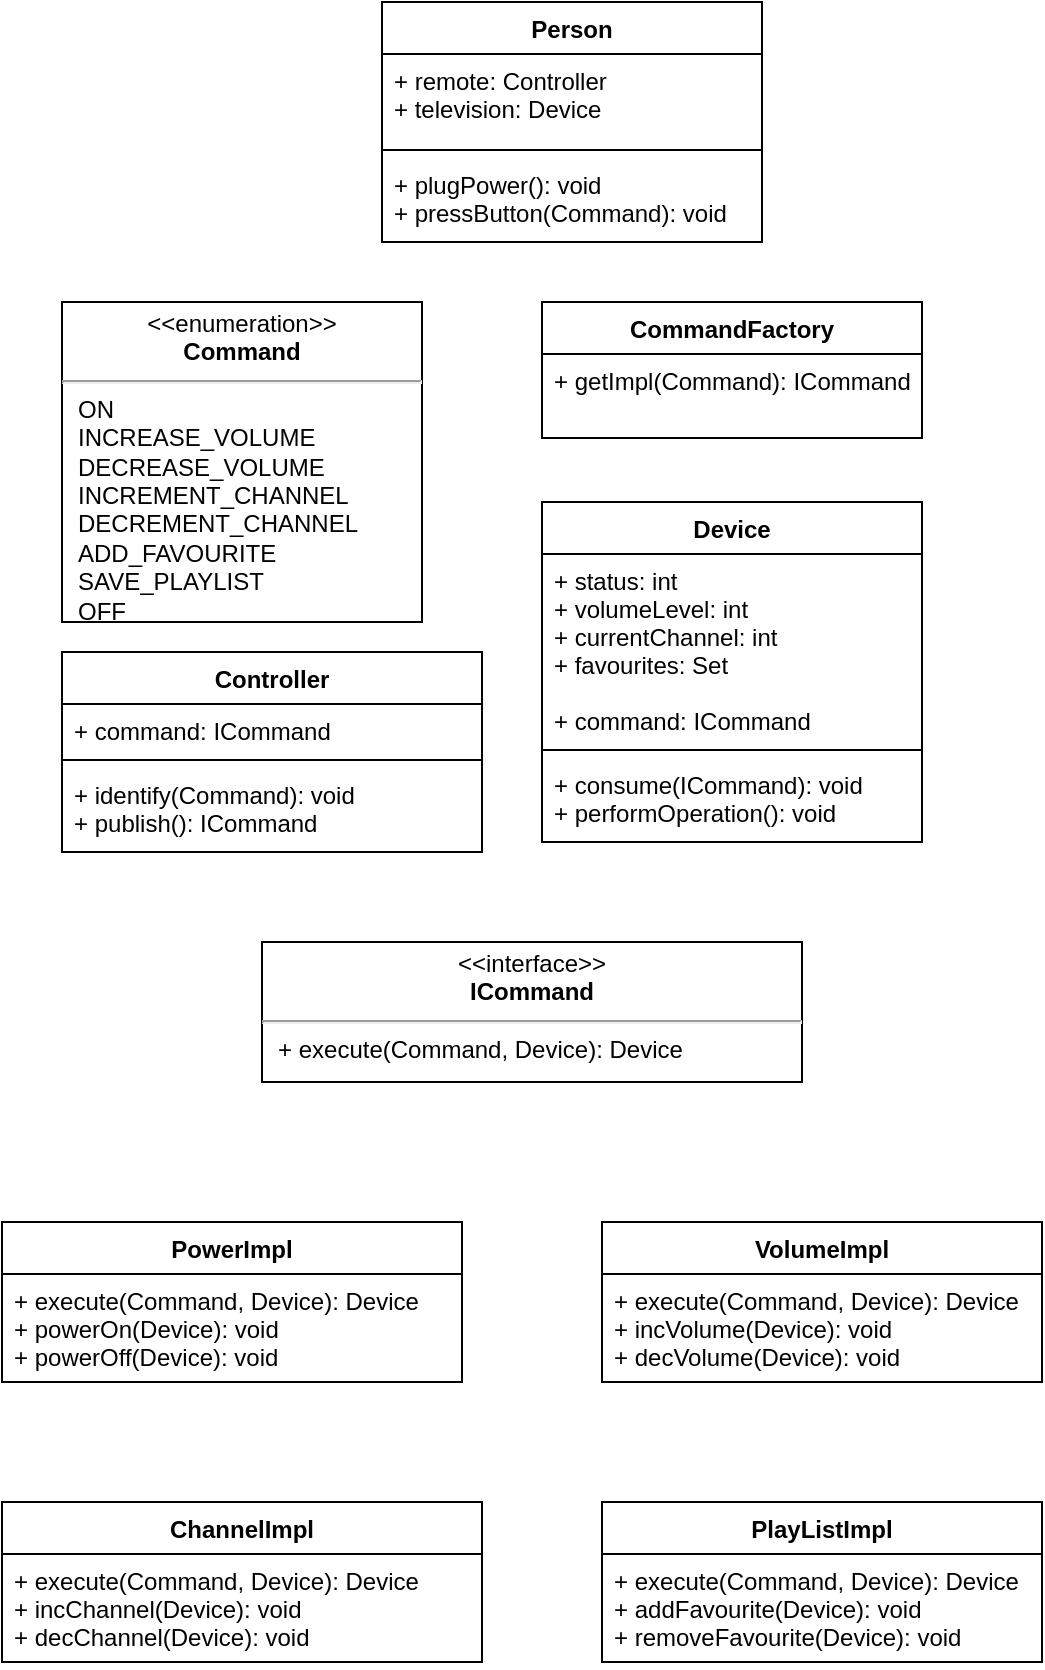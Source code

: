 <mxfile version="15.5.4" type="embed" pages="3"><diagram name="v3" id="lNLTmhuMAhpKl-hPJvGp"><mxGraphModel dx="739" dy="384" grid="1" gridSize="10" guides="1" tooltips="1" connect="1" arrows="1" fold="1" page="1" pageScale="1" pageWidth="827" pageHeight="1169" math="0" shadow="0"><root><mxCell id="0Zv1SSNFyU1vnvJWHNot-0"/><mxCell id="0Zv1SSNFyU1vnvJWHNot-1" parent="0Zv1SSNFyU1vnvJWHNot-0"/><mxCell id="0Zv1SSNFyU1vnvJWHNot-2" value="Person" style="swimlane;fontStyle=1;align=center;verticalAlign=top;childLayout=stackLayout;horizontal=1;startSize=26;horizontalStack=0;resizeParent=1;resizeParentMax=0;resizeLast=0;collapsible=1;marginBottom=0;" parent="0Zv1SSNFyU1vnvJWHNot-1" vertex="1"><mxGeometry x="370" y="210" width="190" height="120" as="geometry"/></mxCell><mxCell id="0Zv1SSNFyU1vnvJWHNot-3" value="+ remote: Controller&#10;+ television: Device" style="text;strokeColor=none;fillColor=none;align=left;verticalAlign=top;spacingLeft=4;spacingRight=4;overflow=hidden;rotatable=0;points=[[0,0.5],[1,0.5]];portConstraint=eastwest;" parent="0Zv1SSNFyU1vnvJWHNot-2" vertex="1"><mxGeometry y="26" width="190" height="44" as="geometry"/></mxCell><mxCell id="0Zv1SSNFyU1vnvJWHNot-4" value="" style="line;strokeWidth=1;fillColor=none;align=left;verticalAlign=middle;spacingTop=-1;spacingLeft=3;spacingRight=3;rotatable=0;labelPosition=right;points=[];portConstraint=eastwest;" parent="0Zv1SSNFyU1vnvJWHNot-2" vertex="1"><mxGeometry y="70" width="190" height="8" as="geometry"/></mxCell><mxCell id="0Zv1SSNFyU1vnvJWHNot-5" value="+ plugPower(): void&#10;+ pressButton(Command): void&#10;" style="text;strokeColor=none;fillColor=none;align=left;verticalAlign=top;spacingLeft=4;spacingRight=4;overflow=hidden;rotatable=0;points=[[0,0.5],[1,0.5]];portConstraint=eastwest;" parent="0Zv1SSNFyU1vnvJWHNot-2" vertex="1"><mxGeometry y="78" width="190" height="42" as="geometry"/></mxCell><mxCell id="0Zv1SSNFyU1vnvJWHNot-10" value="Controller" style="swimlane;fontStyle=1;align=center;verticalAlign=top;childLayout=stackLayout;horizontal=1;startSize=26;horizontalStack=0;resizeParent=1;resizeParentMax=0;resizeLast=0;collapsible=1;marginBottom=0;" parent="0Zv1SSNFyU1vnvJWHNot-1" vertex="1"><mxGeometry x="210" y="535" width="210" height="100" as="geometry"/></mxCell><mxCell id="0Zv1SSNFyU1vnvJWHNot-11" value="+ command: ICommand" style="text;strokeColor=none;fillColor=none;align=left;verticalAlign=top;spacingLeft=4;spacingRight=4;overflow=hidden;rotatable=0;points=[[0,0.5],[1,0.5]];portConstraint=eastwest;" parent="0Zv1SSNFyU1vnvJWHNot-10" vertex="1"><mxGeometry y="26" width="210" height="24" as="geometry"/></mxCell><mxCell id="0Zv1SSNFyU1vnvJWHNot-12" value="" style="line;strokeWidth=1;fillColor=none;align=left;verticalAlign=middle;spacingTop=-1;spacingLeft=3;spacingRight=3;rotatable=0;labelPosition=right;points=[];portConstraint=eastwest;" parent="0Zv1SSNFyU1vnvJWHNot-10" vertex="1"><mxGeometry y="50" width="210" height="8" as="geometry"/></mxCell><mxCell id="0Zv1SSNFyU1vnvJWHNot-13" value="+ identify(Command): void&#10;+ publish(): ICommand" style="text;strokeColor=none;fillColor=none;align=left;verticalAlign=top;spacingLeft=4;spacingRight=4;overflow=hidden;rotatable=0;points=[[0,0.5],[1,0.5]];portConstraint=eastwest;" parent="0Zv1SSNFyU1vnvJWHNot-10" vertex="1"><mxGeometry y="58" width="210" height="42" as="geometry"/></mxCell><mxCell id="0Zv1SSNFyU1vnvJWHNot-14" value="&lt;p style=&quot;margin: 0px ; margin-top: 4px ; text-align: center&quot;&gt;&amp;lt;&amp;lt;enumeration&amp;gt;&amp;gt;&lt;br&gt;&lt;b&gt;Command&lt;/b&gt;&lt;/p&gt;&lt;hr&gt;&lt;p style=&quot;margin: 0px ; margin-left: 8px ; text-align: left&quot;&gt;ON&lt;/p&gt;&lt;p style=&quot;margin: 0px ; margin-left: 8px ; text-align: left&quot;&gt;INCREASE_VOLUME&lt;/p&gt;&lt;p style=&quot;margin: 0px ; margin-left: 8px ; text-align: left&quot;&gt;DECREASE_VOLUME&lt;/p&gt;&lt;p style=&quot;margin: 0px ; margin-left: 8px ; text-align: left&quot;&gt;INCREMENT_CHANNEL&lt;/p&gt;&lt;p style=&quot;margin: 0px ; margin-left: 8px ; text-align: left&quot;&gt;DECREMENT_CHANNEL&lt;/p&gt;&lt;p style=&quot;margin: 0px ; margin-left: 8px ; text-align: left&quot;&gt;ADD_FAVOURITE&lt;/p&gt;&lt;p style=&quot;margin: 0px ; margin-left: 8px ; text-align: left&quot;&gt;SAVE_PLAYLIST&lt;br&gt;OFF&lt;/p&gt;" style="shape=rect;html=1;overflow=fill;whiteSpace=wrap;" parent="0Zv1SSNFyU1vnvJWHNot-1" vertex="1"><mxGeometry x="210" y="360" width="180" height="160" as="geometry"/></mxCell><mxCell id="0Zv1SSNFyU1vnvJWHNot-15" value="CommandFactory" style="swimlane;fontStyle=1;align=center;verticalAlign=top;childLayout=stackLayout;horizontal=1;startSize=26;horizontalStack=0;resizeParent=1;resizeParentMax=0;resizeLast=0;collapsible=1;marginBottom=0;" parent="0Zv1SSNFyU1vnvJWHNot-1" vertex="1"><mxGeometry x="450" y="360" width="190" height="68" as="geometry"/></mxCell><mxCell id="0Zv1SSNFyU1vnvJWHNot-17" value="+ getImpl(Command): ICommand" style="text;strokeColor=none;fillColor=none;align=left;verticalAlign=top;spacingLeft=4;spacingRight=4;overflow=hidden;rotatable=0;points=[[0,0.5],[1,0.5]];portConstraint=eastwest;" parent="0Zv1SSNFyU1vnvJWHNot-15" vertex="1"><mxGeometry y="26" width="190" height="42" as="geometry"/></mxCell><mxCell id="0Zv1SSNFyU1vnvJWHNot-18" value="&lt;p style=&quot;margin: 0px ; margin-top: 4px ; text-align: center&quot;&gt;&amp;lt;&amp;lt;interface&amp;gt;&amp;gt;&lt;br&gt;&lt;b&gt;ICommand&lt;/b&gt;&lt;/p&gt;&lt;hr&gt;&lt;p style=&quot;margin: 0px ; margin-left: 8px ; text-align: left&quot;&gt;&lt;/p&gt;&lt;p style=&quot;margin: 0px ; margin-left: 8px ; text-align: left&quot;&gt;&lt;span&gt;+ execute(Command, Device): Device&lt;/span&gt;&lt;br&gt;&lt;/p&gt;" style="shape=rect;html=1;overflow=fill;whiteSpace=wrap;" parent="0Zv1SSNFyU1vnvJWHNot-1" vertex="1"><mxGeometry x="310" y="680" width="270" height="70" as="geometry"/></mxCell><mxCell id="0Zv1SSNFyU1vnvJWHNot-19" value="PowerImpl" style="swimlane;fontStyle=1;align=center;verticalAlign=top;childLayout=stackLayout;horizontal=1;startSize=26;horizontalStack=0;resizeParent=1;resizeParentMax=0;resizeLast=0;collapsible=1;marginBottom=0;" parent="0Zv1SSNFyU1vnvJWHNot-1" vertex="1"><mxGeometry x="180" y="820" width="230" height="80" as="geometry"><mxRectangle x="200" y="660" width="90" height="26" as="alternateBounds"/></mxGeometry></mxCell><mxCell id="0Zv1SSNFyU1vnvJWHNot-20" value="+ execute(Command, Device): Device&#10;+ powerOn(Device): void&#10;+ powerOff(Device): void" style="text;strokeColor=none;fillColor=none;align=left;verticalAlign=top;spacingLeft=4;spacingRight=4;overflow=hidden;rotatable=0;points=[[0,0.5],[1,0.5]];portConstraint=eastwest;" parent="0Zv1SSNFyU1vnvJWHNot-19" vertex="1"><mxGeometry y="26" width="230" height="54" as="geometry"/></mxCell><mxCell id="0Zv1SSNFyU1vnvJWHNot-21" value="VolumeImpl" style="swimlane;fontStyle=1;align=center;verticalAlign=top;childLayout=stackLayout;horizontal=1;startSize=26;horizontalStack=0;resizeParent=1;resizeParentMax=0;resizeLast=0;collapsible=1;marginBottom=0;" parent="0Zv1SSNFyU1vnvJWHNot-1" vertex="1"><mxGeometry x="480" y="820" width="220" height="80" as="geometry"/></mxCell><mxCell id="0Zv1SSNFyU1vnvJWHNot-22" value="+ execute(Command, Device): Device&#10;+ incVolume(Device): void&#10;+ decVolume(Device): void" style="text;strokeColor=none;fillColor=none;align=left;verticalAlign=top;spacingLeft=4;spacingRight=4;overflow=hidden;rotatable=0;points=[[0,0.5],[1,0.5]];portConstraint=eastwest;" parent="0Zv1SSNFyU1vnvJWHNot-21" vertex="1"><mxGeometry y="26" width="220" height="54" as="geometry"/></mxCell><mxCell id="0Zv1SSNFyU1vnvJWHNot-23" value="PlayListImpl" style="swimlane;fontStyle=1;align=center;verticalAlign=top;childLayout=stackLayout;horizontal=1;startSize=26;horizontalStack=0;resizeParent=1;resizeParentMax=0;resizeLast=0;collapsible=1;marginBottom=0;" parent="0Zv1SSNFyU1vnvJWHNot-1" vertex="1"><mxGeometry x="480" y="960" width="220" height="80" as="geometry"/></mxCell><mxCell id="0Zv1SSNFyU1vnvJWHNot-24" value="+ execute(Command, Device): Device&#10;+ addFavourite(Device): void&#10;+ removeFavourite(Device): void" style="text;strokeColor=none;fillColor=none;align=left;verticalAlign=top;spacingLeft=4;spacingRight=4;overflow=hidden;rotatable=0;points=[[0,0.5],[1,0.5]];portConstraint=eastwest;" parent="0Zv1SSNFyU1vnvJWHNot-23" vertex="1"><mxGeometry y="26" width="220" height="54" as="geometry"/></mxCell><mxCell id="0Zv1SSNFyU1vnvJWHNot-25" value="ChannelImpl" style="swimlane;fontStyle=1;align=center;verticalAlign=top;childLayout=stackLayout;horizontal=1;startSize=26;horizontalStack=0;resizeParent=1;resizeParentMax=0;resizeLast=0;collapsible=1;marginBottom=0;" parent="0Zv1SSNFyU1vnvJWHNot-1" vertex="1"><mxGeometry x="180" y="960" width="240" height="80" as="geometry"/></mxCell><mxCell id="0Zv1SSNFyU1vnvJWHNot-26" value="+ execute(Command, Device): Device&#10;+ incChannel(Device): void&#10;+ decChannel(Device): void " style="text;strokeColor=none;fillColor=none;align=left;verticalAlign=top;spacingLeft=4;spacingRight=4;overflow=hidden;rotatable=0;points=[[0,0.5],[1,0.5]];portConstraint=eastwest;" parent="0Zv1SSNFyU1vnvJWHNot-25" vertex="1"><mxGeometry y="26" width="240" height="54" as="geometry"/></mxCell><mxCell id="0Zv1SSNFyU1vnvJWHNot-27" value="Device" style="swimlane;fontStyle=1;align=center;verticalAlign=top;childLayout=stackLayout;horizontal=1;startSize=26;horizontalStack=0;resizeParent=1;resizeParentMax=0;resizeLast=0;collapsible=1;marginBottom=0;" parent="0Zv1SSNFyU1vnvJWHNot-1" vertex="1"><mxGeometry x="450" y="460" width="190" height="170" as="geometry"/></mxCell><mxCell id="0Zv1SSNFyU1vnvJWHNot-28" value="+ status: int&#10;+ volumeLevel: int&#10;+ currentChannel: int&#10;+ favourites: Set&#10;&#10;+ command: ICommand" style="text;strokeColor=none;fillColor=none;align=left;verticalAlign=top;spacingLeft=4;spacingRight=4;overflow=hidden;rotatable=0;points=[[0,0.5],[1,0.5]];portConstraint=eastwest;" parent="0Zv1SSNFyU1vnvJWHNot-27" vertex="1"><mxGeometry y="26" width="190" height="94" as="geometry"/></mxCell><mxCell id="0Zv1SSNFyU1vnvJWHNot-29" value="" style="line;strokeWidth=1;fillColor=none;align=left;verticalAlign=middle;spacingTop=-1;spacingLeft=3;spacingRight=3;rotatable=0;labelPosition=right;points=[];portConstraint=eastwest;" parent="0Zv1SSNFyU1vnvJWHNot-27" vertex="1"><mxGeometry y="120" width="190" height="8" as="geometry"/></mxCell><mxCell id="0Zv1SSNFyU1vnvJWHNot-30" value="+ consume(ICommand): void&#10;+ performOperation(): void" style="text;strokeColor=none;fillColor=none;align=left;verticalAlign=top;spacingLeft=4;spacingRight=4;overflow=hidden;rotatable=0;points=[[0,0.5],[1,0.5]];portConstraint=eastwest;" parent="0Zv1SSNFyU1vnvJWHNot-27" vertex="1"><mxGeometry y="128" width="190" height="42" as="geometry"/></mxCell></root></mxGraphModel></diagram><diagram id="A9eaKsRQCWnnbOgGTVNM" name="obsolete-v2"><mxGraphModel dx="739" dy="384" grid="1" gridSize="10" guides="1" tooltips="1" connect="1" arrows="1" fold="1" page="1" pageScale="1" pageWidth="827" pageHeight="1169" math="0" shadow="0"><root><mxCell id="9QAumryAbeTxKno_uVkA-0"/><mxCell id="9QAumryAbeTxKno_uVkA-1" parent="9QAumryAbeTxKno_uVkA-0"/><mxCell id="9QAumryAbeTxKno_uVkA-2" value="Person" style="swimlane;fontStyle=1;align=center;verticalAlign=top;childLayout=stackLayout;horizontal=1;startSize=26;horizontalStack=0;resizeParent=1;resizeParentMax=0;resizeLast=0;collapsible=1;marginBottom=0;" parent="9QAumryAbeTxKno_uVkA-1" vertex="1"><mxGeometry x="230" y="40" width="190" height="120" as="geometry"/></mxCell><mxCell id="9QAumryAbeTxKno_uVkA-3" value="+ remote: Controller&#10;+ television: Device" style="text;strokeColor=none;fillColor=none;align=left;verticalAlign=top;spacingLeft=4;spacingRight=4;overflow=hidden;rotatable=0;points=[[0,0.5],[1,0.5]];portConstraint=eastwest;" parent="9QAumryAbeTxKno_uVkA-2" vertex="1"><mxGeometry y="26" width="190" height="44" as="geometry"/></mxCell><mxCell id="9QAumryAbeTxKno_uVkA-4" value="" style="line;strokeWidth=1;fillColor=none;align=left;verticalAlign=middle;spacingTop=-1;spacingLeft=3;spacingRight=3;rotatable=0;labelPosition=right;points=[];portConstraint=eastwest;" parent="9QAumryAbeTxKno_uVkA-2" vertex="1"><mxGeometry y="70" width="190" height="8" as="geometry"/></mxCell><mxCell id="9QAumryAbeTxKno_uVkA-5" value="+ plugPower(): void&#10;+ pressButton(Command): void&#10;" style="text;strokeColor=none;fillColor=none;align=left;verticalAlign=top;spacingLeft=4;spacingRight=4;overflow=hidden;rotatable=0;points=[[0,0.5],[1,0.5]];portConstraint=eastwest;" parent="9QAumryAbeTxKno_uVkA-2" vertex="1"><mxGeometry y="78" width="190" height="42" as="geometry"/></mxCell><mxCell id="9QAumryAbeTxKno_uVkA-10" value="Controller" style="swimlane;fontStyle=1;align=center;verticalAlign=top;childLayout=stackLayout;horizontal=1;startSize=26;horizontalStack=0;resizeParent=1;resizeParentMax=0;resizeLast=0;collapsible=1;marginBottom=0;" parent="9QAumryAbeTxKno_uVkA-1" vertex="1"><mxGeometry x="470" y="40" width="210" height="100" as="geometry"/></mxCell><mxCell id="9QAumryAbeTxKno_uVkA-11" value="+ command: ICommand" style="text;strokeColor=none;fillColor=none;align=left;verticalAlign=top;spacingLeft=4;spacingRight=4;overflow=hidden;rotatable=0;points=[[0,0.5],[1,0.5]];portConstraint=eastwest;" parent="9QAumryAbeTxKno_uVkA-10" vertex="1"><mxGeometry y="26" width="210" height="24" as="geometry"/></mxCell><mxCell id="9QAumryAbeTxKno_uVkA-12" value="" style="line;strokeWidth=1;fillColor=none;align=left;verticalAlign=middle;spacingTop=-1;spacingLeft=3;spacingRight=3;rotatable=0;labelPosition=right;points=[];portConstraint=eastwest;" parent="9QAumryAbeTxKno_uVkA-10" vertex="1"><mxGeometry y="50" width="210" height="8" as="geometry"/></mxCell><mxCell id="9QAumryAbeTxKno_uVkA-13" value="+ identify(Command): ICommand&#10;+ publish(): void" style="text;strokeColor=none;fillColor=none;align=left;verticalAlign=top;spacingLeft=4;spacingRight=4;overflow=hidden;rotatable=0;points=[[0,0.5],[1,0.5]];portConstraint=eastwest;" parent="9QAumryAbeTxKno_uVkA-10" vertex="1"><mxGeometry y="58" width="210" height="42" as="geometry"/></mxCell><mxCell id="9QAumryAbeTxKno_uVkA-14" value="&lt;p style=&quot;margin: 0px ; margin-top: 4px ; text-align: center&quot;&gt;&amp;lt;&amp;lt;enumeration&amp;gt;&amp;gt;&lt;br&gt;&lt;b&gt;Command&lt;/b&gt;&lt;/p&gt;&lt;hr&gt;&lt;p style=&quot;margin: 0px ; margin-left: 8px ; text-align: left&quot;&gt;ON&lt;/p&gt;&lt;p style=&quot;margin: 0px ; margin-left: 8px ; text-align: left&quot;&gt;INCREASE_VOLUME&lt;/p&gt;&lt;p style=&quot;margin: 0px ; margin-left: 8px ; text-align: left&quot;&gt;DECREASE_VOLUME&lt;/p&gt;&lt;p style=&quot;margin: 0px ; margin-left: 8px ; text-align: left&quot;&gt;INCREMENT_CHANNEL&lt;/p&gt;&lt;p style=&quot;margin: 0px ; margin-left: 8px ; text-align: left&quot;&gt;DECREMENT_CHANNEL&lt;/p&gt;&lt;p style=&quot;margin: 0px ; margin-left: 8px ; text-align: left&quot;&gt;ADD_FAVOURITE&lt;/p&gt;&lt;p style=&quot;margin: 0px ; margin-left: 8px ; text-align: left&quot;&gt;SAVE_PLAYLIST&lt;br&gt;OFF&lt;/p&gt;" style="shape=rect;html=1;overflow=fill;whiteSpace=wrap;" parent="9QAumryAbeTxKno_uVkA-1" vertex="1"><mxGeometry x="230" y="200" width="180" height="160" as="geometry"/></mxCell><mxCell id="9QAumryAbeTxKno_uVkA-15" value="CommandFactory" style="swimlane;fontStyle=1;align=center;verticalAlign=top;childLayout=stackLayout;horizontal=1;startSize=26;horizontalStack=0;resizeParent=1;resizeParentMax=0;resizeLast=0;collapsible=1;marginBottom=0;" parent="9QAumryAbeTxKno_uVkA-1" vertex="1"><mxGeometry x="470" y="200" width="190" height="76" as="geometry"/></mxCell><mxCell id="9QAumryAbeTxKno_uVkA-16" value="" style="line;strokeWidth=1;fillColor=none;align=left;verticalAlign=middle;spacingTop=-1;spacingLeft=3;spacingRight=3;rotatable=0;labelPosition=right;points=[];portConstraint=eastwest;" parent="9QAumryAbeTxKno_uVkA-15" vertex="1"><mxGeometry y="26" width="190" height="8" as="geometry"/></mxCell><mxCell id="9QAumryAbeTxKno_uVkA-17" value="+ getImpl(Command): ICommand" style="text;strokeColor=none;fillColor=none;align=left;verticalAlign=top;spacingLeft=4;spacingRight=4;overflow=hidden;rotatable=0;points=[[0,0.5],[1,0.5]];portConstraint=eastwest;" parent="9QAumryAbeTxKno_uVkA-15" vertex="1"><mxGeometry y="34" width="190" height="42" as="geometry"/></mxCell><mxCell id="9QAumryAbeTxKno_uVkA-18" value="&lt;p style=&quot;margin: 0px ; margin-top: 4px ; text-align: center&quot;&gt;&amp;lt;&amp;lt;interface&amp;gt;&amp;gt;&lt;br&gt;&lt;b&gt;ICommand&lt;/b&gt;&lt;/p&gt;&lt;hr&gt;&lt;p style=&quot;margin: 0px ; margin-left: 8px ; text-align: left&quot;&gt;- type: Command&lt;/p&gt;&lt;hr&gt;&lt;p style=&quot;margin: 0px ; margin-left: 8px ; text-align: left&quot;&gt;&lt;span&gt;+ execute(Device): Device&lt;/span&gt;&lt;br&gt;&lt;/p&gt;" style="shape=rect;html=1;overflow=fill;whiteSpace=wrap;" parent="9QAumryAbeTxKno_uVkA-1" vertex="1"><mxGeometry x="330" y="520" width="200" height="100" as="geometry"/></mxCell><mxCell id="9QAumryAbeTxKno_uVkA-19" value="PowerImpl" style="swimlane;fontStyle=1;align=center;verticalAlign=top;childLayout=stackLayout;horizontal=1;startSize=26;horizontalStack=0;resizeParent=1;resizeParentMax=0;resizeLast=0;collapsible=1;marginBottom=0;" parent="9QAumryAbeTxKno_uVkA-1" vertex="1"><mxGeometry x="200" y="660" width="210" height="80" as="geometry"><mxRectangle x="200" y="660" width="90" height="26" as="alternateBounds"/></mxGeometry></mxCell><mxCell id="9QAumryAbeTxKno_uVkA-21" value="+ execute(Device): Device&#10;+ powerOn(): int&#10;+ powerOff(): int" style="text;strokeColor=none;fillColor=none;align=left;verticalAlign=top;spacingLeft=4;spacingRight=4;overflow=hidden;rotatable=0;points=[[0,0.5],[1,0.5]];portConstraint=eastwest;" parent="9QAumryAbeTxKno_uVkA-19" vertex="1"><mxGeometry y="26" width="210" height="54" as="geometry"/></mxCell><mxCell id="9QAumryAbeTxKno_uVkA-22" value="VolumeImpl" style="swimlane;fontStyle=1;align=center;verticalAlign=top;childLayout=stackLayout;horizontal=1;startSize=26;horizontalStack=0;resizeParent=1;resizeParentMax=0;resizeLast=0;collapsible=1;marginBottom=0;" parent="9QAumryAbeTxKno_uVkA-1" vertex="1"><mxGeometry x="500" y="660" width="190" height="80" as="geometry"/></mxCell><mxCell id="9QAumryAbeTxKno_uVkA-24" value="+ execute(Device): Device&#10;+ incVolume(): int&#10;+ decVolume(): int" style="text;strokeColor=none;fillColor=none;align=left;verticalAlign=top;spacingLeft=4;spacingRight=4;overflow=hidden;rotatable=0;points=[[0,0.5],[1,0.5]];portConstraint=eastwest;" parent="9QAumryAbeTxKno_uVkA-22" vertex="1"><mxGeometry y="26" width="190" height="54" as="geometry"/></mxCell><mxCell id="9QAumryAbeTxKno_uVkA-25" value="PlayListImpl" style="swimlane;fontStyle=1;align=center;verticalAlign=top;childLayout=stackLayout;horizontal=1;startSize=26;horizontalStack=0;resizeParent=1;resizeParentMax=0;resizeLast=0;collapsible=1;marginBottom=0;" parent="9QAumryAbeTxKno_uVkA-1" vertex="1"><mxGeometry x="490" y="820" width="190" height="80" as="geometry"/></mxCell><mxCell id="9QAumryAbeTxKno_uVkA-27" value="+ execute(Device): Device&#10;+ addFavourite(int): List&#10;+ savePlayList(): List" style="text;strokeColor=none;fillColor=none;align=left;verticalAlign=top;spacingLeft=4;spacingRight=4;overflow=hidden;rotatable=0;points=[[0,0.5],[1,0.5]];portConstraint=eastwest;" parent="9QAumryAbeTxKno_uVkA-25" vertex="1"><mxGeometry y="26" width="190" height="54" as="geometry"/></mxCell><mxCell id="9QAumryAbeTxKno_uVkA-28" value="ChannelImpl" style="swimlane;fontStyle=1;align=center;verticalAlign=top;childLayout=stackLayout;horizontal=1;startSize=26;horizontalStack=0;resizeParent=1;resizeParentMax=0;resizeLast=0;collapsible=1;marginBottom=0;" parent="9QAumryAbeTxKno_uVkA-1" vertex="1"><mxGeometry x="215" y="800" width="210" height="80" as="geometry"/></mxCell><mxCell id="9QAumryAbeTxKno_uVkA-30" value="+ execute(Device): Device&#10;+ incChannel(): int&#10;+ decChannel(): int" style="text;strokeColor=none;fillColor=none;align=left;verticalAlign=top;spacingLeft=4;spacingRight=4;overflow=hidden;rotatable=0;points=[[0,0.5],[1,0.5]];portConstraint=eastwest;" parent="9QAumryAbeTxKno_uVkA-28" vertex="1"><mxGeometry y="26" width="210" height="54" as="geometry"/></mxCell><mxCell id="9QAumryAbeTxKno_uVkA-31" value="Device" style="swimlane;fontStyle=1;align=center;verticalAlign=top;childLayout=stackLayout;horizontal=1;startSize=26;horizontalStack=0;resizeParent=1;resizeParentMax=0;resizeLast=0;collapsible=1;marginBottom=0;" parent="9QAumryAbeTxKno_uVkA-1" vertex="1"><mxGeometry x="470" y="300" width="190" height="170" as="geometry"/></mxCell><mxCell id="9QAumryAbeTxKno_uVkA-32" value="+ status: int&#10;+ volumeLevel: int&#10;+ currentChannel: int&#10;+ favourites: List&#10;&#10;+ command: ICommand" style="text;strokeColor=none;fillColor=none;align=left;verticalAlign=top;spacingLeft=4;spacingRight=4;overflow=hidden;rotatable=0;points=[[0,0.5],[1,0.5]];portConstraint=eastwest;" parent="9QAumryAbeTxKno_uVkA-31" vertex="1"><mxGeometry y="26" width="190" height="94" as="geometry"/></mxCell><mxCell id="9QAumryAbeTxKno_uVkA-33" value="" style="line;strokeWidth=1;fillColor=none;align=left;verticalAlign=middle;spacingTop=-1;spacingLeft=3;spacingRight=3;rotatable=0;labelPosition=right;points=[];portConstraint=eastwest;" parent="9QAumryAbeTxKno_uVkA-31" vertex="1"><mxGeometry y="120" width="190" height="8" as="geometry"/></mxCell><mxCell id="9QAumryAbeTxKno_uVkA-34" value="+ consume(ICommand): void&#10;+ performOperation(): void" style="text;strokeColor=none;fillColor=none;align=left;verticalAlign=top;spacingLeft=4;spacingRight=4;overflow=hidden;rotatable=0;points=[[0,0.5],[1,0.5]];portConstraint=eastwest;" parent="9QAumryAbeTxKno_uVkA-31" vertex="1"><mxGeometry y="128" width="190" height="42" as="geometry"/></mxCell></root></mxGraphModel></diagram><diagram id="Me3uNAHzkeM5CmSPn8E-" name="obsolete-v1"><mxGraphModel dx="739" dy="384" grid="1" gridSize="10" guides="1" tooltips="1" connect="1" arrows="1" fold="1" page="1" pageScale="1" pageWidth="850" pageHeight="1100" math="0" shadow="0"><root><mxCell id="0"/><mxCell id="1" parent="0"/><mxCell id="VUS6i2FInuebqIqwBOHY-6" value="Person" style="swimlane;fontStyle=1;align=center;verticalAlign=top;childLayout=stackLayout;horizontal=1;startSize=26;horizontalStack=0;resizeParent=1;resizeParentMax=0;resizeLast=0;collapsible=1;marginBottom=0;" parent="1" vertex="1"><mxGeometry x="230" y="40" width="190" height="120" as="geometry"/></mxCell><mxCell id="VUS6i2FInuebqIqwBOHY-7" value="+ remote: Controller&#10;+ television: Device" style="text;strokeColor=none;fillColor=none;align=left;verticalAlign=top;spacingLeft=4;spacingRight=4;overflow=hidden;rotatable=0;points=[[0,0.5],[1,0.5]];portConstraint=eastwest;" parent="VUS6i2FInuebqIqwBOHY-6" vertex="1"><mxGeometry y="26" width="190" height="44" as="geometry"/></mxCell><mxCell id="VUS6i2FInuebqIqwBOHY-8" value="" style="line;strokeWidth=1;fillColor=none;align=left;verticalAlign=middle;spacingTop=-1;spacingLeft=3;spacingRight=3;rotatable=0;labelPosition=right;points=[];portConstraint=eastwest;" parent="VUS6i2FInuebqIqwBOHY-6" vertex="1"><mxGeometry y="70" width="190" height="8" as="geometry"/></mxCell><mxCell id="VUS6i2FInuebqIqwBOHY-9" value="+ plugPower(): void&#10;+ pressButton(Command): void&#10;" style="text;strokeColor=none;fillColor=none;align=left;verticalAlign=top;spacingLeft=4;spacingRight=4;overflow=hidden;rotatable=0;points=[[0,0.5],[1,0.5]];portConstraint=eastwest;" parent="VUS6i2FInuebqIqwBOHY-6" vertex="1"><mxGeometry y="78" width="190" height="42" as="geometry"/></mxCell><mxCell id="VUS6i2FInuebqIqwBOHY-11" value="Device" style="swimlane;fontStyle=1;align=center;verticalAlign=top;childLayout=stackLayout;horizontal=1;startSize=26;horizontalStack=0;resizeParent=1;resizeParentMax=0;resizeLast=0;collapsible=1;marginBottom=0;" parent="1" vertex="1"><mxGeometry x="370" y="750" width="270" height="230" as="geometry"/></mxCell><mxCell id="VUS6i2FInuebqIqwBOHY-12" value="+ status: int&#10;+ volumeLevel: int&#10;+ currentChannel: int&#10;+ favourites: List" style="text;strokeColor=none;fillColor=none;align=left;verticalAlign=top;spacingLeft=4;spacingRight=4;overflow=hidden;rotatable=0;points=[[0,0.5],[1,0.5]];portConstraint=eastwest;" parent="VUS6i2FInuebqIqwBOHY-11" vertex="1"><mxGeometry y="26" width="270" height="64" as="geometry"/></mxCell><mxCell id="VUS6i2FInuebqIqwBOHY-13" value="" style="line;strokeWidth=1;fillColor=none;align=left;verticalAlign=middle;spacingTop=-1;spacingLeft=3;spacingRight=3;rotatable=0;labelPosition=right;points=[];portConstraint=eastwest;" parent="VUS6i2FInuebqIqwBOHY-11" vertex="1"><mxGeometry y="90" width="270" height="8" as="geometry"/></mxCell><mxCell id="VUS6i2FInuebqIqwBOHY-14" value="+ powerOn(): void&#10;+ powerOff(): void&#10;+ incVolume(): void&#10;+ decVolume(): void&#10;+ incChannel(): void&#10;+ decChannel(): void&#10;+ addFavorite(): void&#10;+ savePlayList(): void" style="text;strokeColor=none;fillColor=none;align=left;verticalAlign=top;spacingLeft=4;spacingRight=4;overflow=hidden;rotatable=0;points=[[0,0.5],[1,0.5]];portConstraint=eastwest;" parent="VUS6i2FInuebqIqwBOHY-11" vertex="1"><mxGeometry y="98" width="270" height="132" as="geometry"/></mxCell><mxCell id="VUS6i2FInuebqIqwBOHY-15" value="Controller" style="swimlane;fontStyle=1;align=center;verticalAlign=top;childLayout=stackLayout;horizontal=1;startSize=26;horizontalStack=0;resizeParent=1;resizeParentMax=0;resizeLast=0;collapsible=1;marginBottom=0;" parent="1" vertex="1"><mxGeometry x="470" y="40" width="170" height="120" as="geometry"/></mxCell><mxCell id="VUS6i2FInuebqIqwBOHY-16" value="+ command: ICommand" style="text;strokeColor=none;fillColor=none;align=left;verticalAlign=top;spacingLeft=4;spacingRight=4;overflow=hidden;rotatable=0;points=[[0,0.5],[1,0.5]];portConstraint=eastwest;" parent="VUS6i2FInuebqIqwBOHY-15" vertex="1"><mxGeometry y="26" width="170" height="44" as="geometry"/></mxCell><mxCell id="VUS6i2FInuebqIqwBOHY-17" value="" style="line;strokeWidth=1;fillColor=none;align=left;verticalAlign=middle;spacingTop=-1;spacingLeft=3;spacingRight=3;rotatable=0;labelPosition=right;points=[];portConstraint=eastwest;" parent="VUS6i2FInuebqIqwBOHY-15" vertex="1"><mxGeometry y="70" width="170" height="8" as="geometry"/></mxCell><mxCell id="VUS6i2FInuebqIqwBOHY-18" value="+ send(Command): void" style="text;strokeColor=none;fillColor=none;align=left;verticalAlign=top;spacingLeft=4;spacingRight=4;overflow=hidden;rotatable=0;points=[[0,0.5],[1,0.5]];portConstraint=eastwest;" parent="VUS6i2FInuebqIqwBOHY-15" vertex="1"><mxGeometry y="78" width="170" height="42" as="geometry"/></mxCell><mxCell id="VUS6i2FInuebqIqwBOHY-23" value="&lt;p style=&quot;margin: 0px ; margin-top: 4px ; text-align: center&quot;&gt;&amp;lt;&amp;lt;enumeration&amp;gt;&amp;gt;&lt;br&gt;&lt;b&gt;Command&lt;/b&gt;&lt;/p&gt;&lt;hr&gt;&lt;p style=&quot;margin: 0px ; margin-left: 8px ; text-align: left&quot;&gt;ON&lt;/p&gt;&lt;p style=&quot;margin: 0px ; margin-left: 8px ; text-align: left&quot;&gt;INCREASE_VOLUME&lt;/p&gt;&lt;p style=&quot;margin: 0px ; margin-left: 8px ; text-align: left&quot;&gt;DECREASE_VOLUME&lt;/p&gt;&lt;p style=&quot;margin: 0px ; margin-left: 8px ; text-align: left&quot;&gt;INCREMENT_CHANNEL&lt;/p&gt;&lt;p style=&quot;margin: 0px ; margin-left: 8px ; text-align: left&quot;&gt;DECREMENT_CHANNEL&lt;/p&gt;&lt;p style=&quot;margin: 0px ; margin-left: 8px ; text-align: left&quot;&gt;ADD_FAVOURITE&lt;/p&gt;&lt;p style=&quot;margin: 0px ; margin-left: 8px ; text-align: left&quot;&gt;SAVE_PLAYLIST&lt;br&gt;OFF&lt;/p&gt;" style="shape=rect;html=1;overflow=fill;whiteSpace=wrap;" parent="1" vertex="1"><mxGeometry x="230" y="200" width="180" height="160" as="geometry"/></mxCell><mxCell id="VUS6i2FInuebqIqwBOHY-28" value="CommandFactory" style="swimlane;fontStyle=1;align=center;verticalAlign=top;childLayout=stackLayout;horizontal=1;startSize=26;horizontalStack=0;resizeParent=1;resizeParentMax=0;resizeLast=0;collapsible=1;marginBottom=0;" parent="1" vertex="1"><mxGeometry x="470" y="200" width="190" height="76" as="geometry"/></mxCell><mxCell id="VUS6i2FInuebqIqwBOHY-30" value="" style="line;strokeWidth=1;fillColor=none;align=left;verticalAlign=middle;spacingTop=-1;spacingLeft=3;spacingRight=3;rotatable=0;labelPosition=right;points=[];portConstraint=eastwest;" parent="VUS6i2FInuebqIqwBOHY-28" vertex="1"><mxGeometry y="26" width="190" height="8" as="geometry"/></mxCell><mxCell id="VUS6i2FInuebqIqwBOHY-31" value="+ getImpl(Command): ICommand" style="text;strokeColor=none;fillColor=none;align=left;verticalAlign=top;spacingLeft=4;spacingRight=4;overflow=hidden;rotatable=0;points=[[0,0.5],[1,0.5]];portConstraint=eastwest;" parent="VUS6i2FInuebqIqwBOHY-28" vertex="1"><mxGeometry y="34" width="190" height="42" as="geometry"/></mxCell><mxCell id="VUS6i2FInuebqIqwBOHY-32" value="&lt;p style=&quot;margin: 0px ; margin-top: 4px ; text-align: center&quot;&gt;&amp;lt;&amp;lt;interface&amp;gt;&amp;gt;&lt;br&gt;&lt;b&gt;ICommand&lt;/b&gt;&lt;/p&gt;&lt;hr&gt;&lt;p style=&quot;margin: 0px ; margin-left: 8px ; text-align: left&quot;&gt;- television: Device&lt;/p&gt;&lt;p style=&quot;margin: 0px ; margin-left: 8px ; text-align: left&quot;&gt;&lt;br&gt;&lt;/p&gt;&lt;p style=&quot;margin: 0px ; margin-left: 8px ; text-align: left&quot;&gt;+ execute(Command): void&lt;/p&gt;" style="shape=rect;html=1;overflow=fill;whiteSpace=wrap;" parent="1" vertex="1"><mxGeometry x="360" y="380" width="200" height="100" as="geometry"/></mxCell><mxCell id="VUS6i2FInuebqIqwBOHY-33" value="PowerImpl" style="swimlane;fontStyle=1;align=center;verticalAlign=top;childLayout=stackLayout;horizontal=1;startSize=26;horizontalStack=0;resizeParent=1;resizeParentMax=0;resizeLast=0;collapsible=1;marginBottom=0;" parent="1" vertex="1"><mxGeometry x="240" y="520" width="210" height="76" as="geometry"/></mxCell><mxCell id="VUS6i2FInuebqIqwBOHY-35" value="" style="line;strokeWidth=1;fillColor=none;align=left;verticalAlign=middle;spacingTop=-1;spacingLeft=3;spacingRight=3;rotatable=0;labelPosition=right;points=[];portConstraint=eastwest;" parent="VUS6i2FInuebqIqwBOHY-33" vertex="1"><mxGeometry y="26" width="210" height="8" as="geometry"/></mxCell><mxCell id="VUS6i2FInuebqIqwBOHY-36" value="+ execute(Command): void&#10;" style="text;strokeColor=none;fillColor=none;align=left;verticalAlign=top;spacingLeft=4;spacingRight=4;overflow=hidden;rotatable=0;points=[[0,0.5],[1,0.5]];portConstraint=eastwest;" parent="VUS6i2FInuebqIqwBOHY-33" vertex="1"><mxGeometry y="34" width="210" height="42" as="geometry"/></mxCell><mxCell id="VUS6i2FInuebqIqwBOHY-37" value="VolumeImpl" style="swimlane;fontStyle=1;align=center;verticalAlign=top;childLayout=stackLayout;horizontal=1;startSize=26;horizontalStack=0;resizeParent=1;resizeParentMax=0;resizeLast=0;collapsible=1;marginBottom=0;" parent="1" vertex="1"><mxGeometry x="530" y="520" width="190" height="76" as="geometry"/></mxCell><mxCell id="VUS6i2FInuebqIqwBOHY-39" value="" style="line;strokeWidth=1;fillColor=none;align=left;verticalAlign=middle;spacingTop=-1;spacingLeft=3;spacingRight=3;rotatable=0;labelPosition=right;points=[];portConstraint=eastwest;" parent="VUS6i2FInuebqIqwBOHY-37" vertex="1"><mxGeometry y="26" width="190" height="8" as="geometry"/></mxCell><mxCell id="VUS6i2FInuebqIqwBOHY-40" value="+ execute(Command): void" style="text;strokeColor=none;fillColor=none;align=left;verticalAlign=top;spacingLeft=4;spacingRight=4;overflow=hidden;rotatable=0;points=[[0,0.5],[1,0.5]];portConstraint=eastwest;" parent="VUS6i2FInuebqIqwBOHY-37" vertex="1"><mxGeometry y="34" width="190" height="42" as="geometry"/></mxCell><mxCell id="VUS6i2FInuebqIqwBOHY-45" value="PlayListImpl" style="swimlane;fontStyle=1;align=center;verticalAlign=top;childLayout=stackLayout;horizontal=1;startSize=26;horizontalStack=0;resizeParent=1;resizeParentMax=0;resizeLast=0;collapsible=1;marginBottom=0;" parent="1" vertex="1"><mxGeometry x="530" y="620" width="190" height="76" as="geometry"/></mxCell><mxCell id="VUS6i2FInuebqIqwBOHY-47" value="" style="line;strokeWidth=1;fillColor=none;align=left;verticalAlign=middle;spacingTop=-1;spacingLeft=3;spacingRight=3;rotatable=0;labelPosition=right;points=[];portConstraint=eastwest;" parent="VUS6i2FInuebqIqwBOHY-45" vertex="1"><mxGeometry y="26" width="190" height="8" as="geometry"/></mxCell><mxCell id="VUS6i2FInuebqIqwBOHY-48" value="+ execute(Command): void" style="text;strokeColor=none;fillColor=none;align=left;verticalAlign=top;spacingLeft=4;spacingRight=4;overflow=hidden;rotatable=0;points=[[0,0.5],[1,0.5]];portConstraint=eastwest;" parent="VUS6i2FInuebqIqwBOHY-45" vertex="1"><mxGeometry y="34" width="190" height="42" as="geometry"/></mxCell><mxCell id="VUS6i2FInuebqIqwBOHY-49" value="ChannelImpl" style="swimlane;fontStyle=1;align=center;verticalAlign=top;childLayout=stackLayout;horizontal=1;startSize=26;horizontalStack=0;resizeParent=1;resizeParentMax=0;resizeLast=0;collapsible=1;marginBottom=0;" parent="1" vertex="1"><mxGeometry x="240" y="620" width="210" height="76" as="geometry"/></mxCell><mxCell id="VUS6i2FInuebqIqwBOHY-51" value="" style="line;strokeWidth=1;fillColor=none;align=left;verticalAlign=middle;spacingTop=-1;spacingLeft=3;spacingRight=3;rotatable=0;labelPosition=right;points=[];portConstraint=eastwest;" parent="VUS6i2FInuebqIqwBOHY-49" vertex="1"><mxGeometry y="26" width="210" height="8" as="geometry"/></mxCell><mxCell id="VUS6i2FInuebqIqwBOHY-52" value="+ execute(Command): void" style="text;strokeColor=none;fillColor=none;align=left;verticalAlign=top;spacingLeft=4;spacingRight=4;overflow=hidden;rotatable=0;points=[[0,0.5],[1,0.5]];portConstraint=eastwest;" parent="VUS6i2FInuebqIqwBOHY-49" vertex="1"><mxGeometry y="34" width="210" height="42" as="geometry"/></mxCell></root></mxGraphModel></diagram></mxfile>